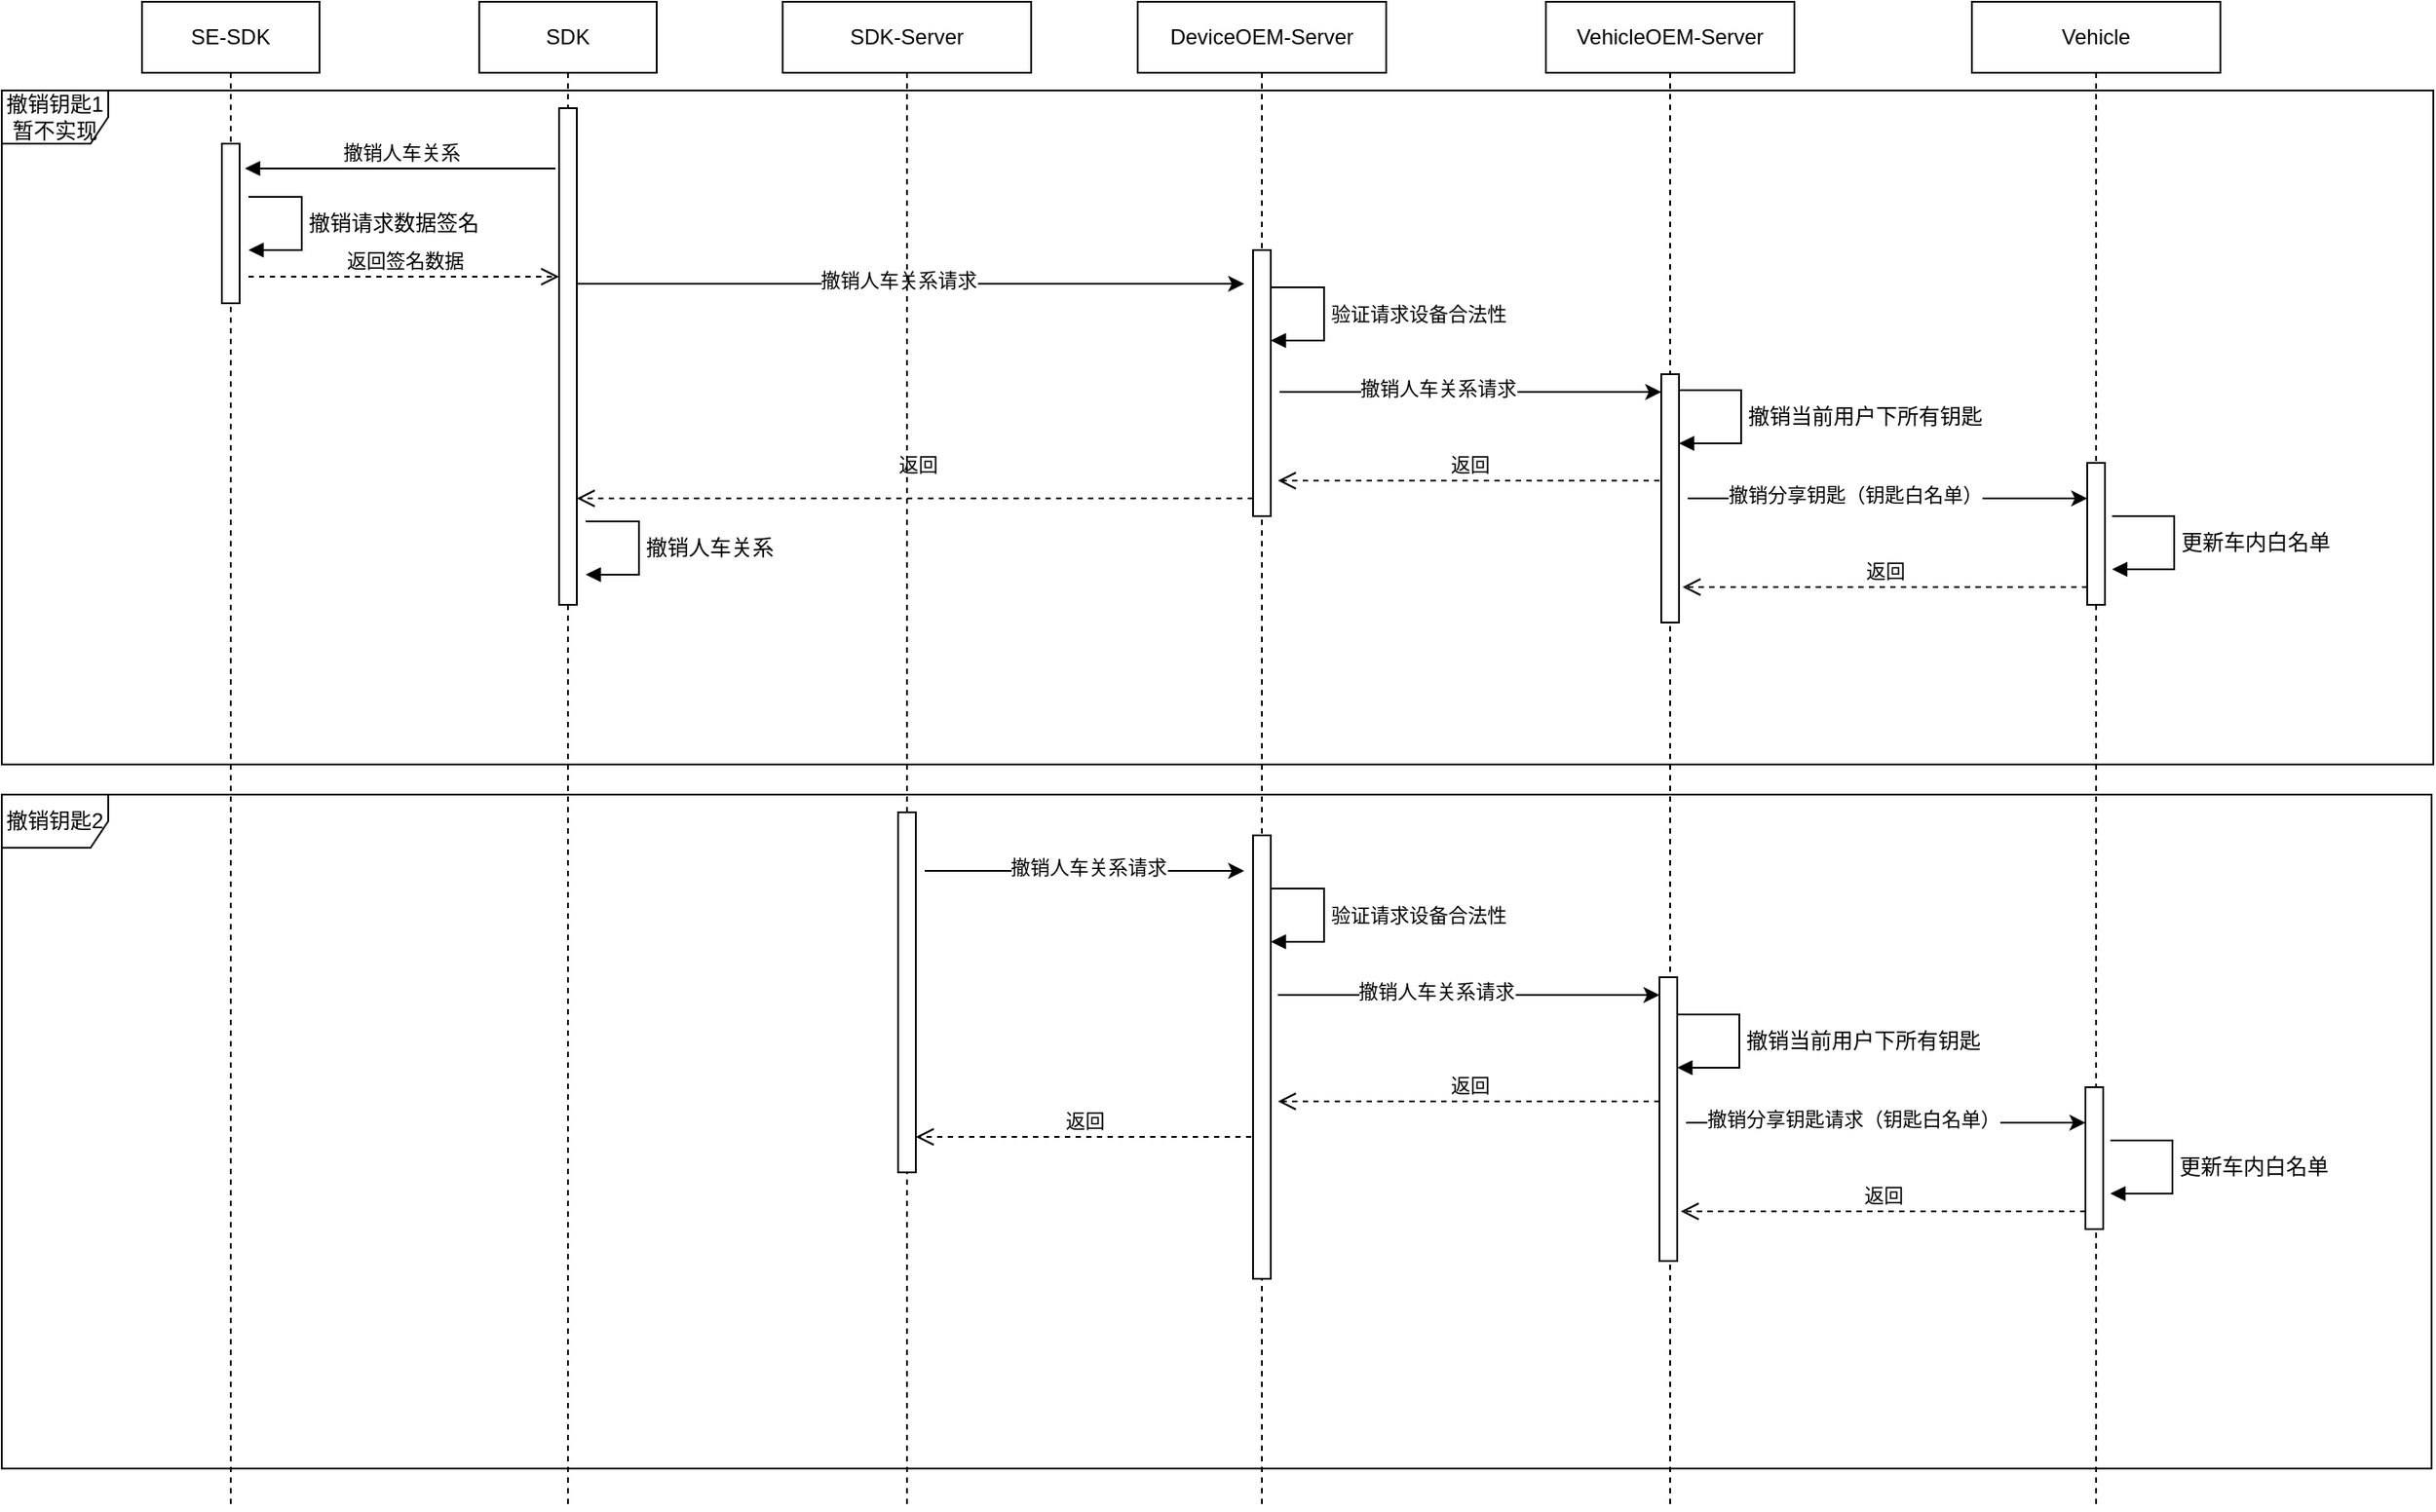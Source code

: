 <mxfile version="24.7.7">
  <diagram name="第 1 页" id="pRwHNNlRCIsjpIY2URZG">
    <mxGraphModel dx="2776" dy="927" grid="1" gridSize="10" guides="1" tooltips="1" connect="1" arrows="1" fold="1" page="1" pageScale="1" pageWidth="827" pageHeight="1169" math="0" shadow="0">
      <root>
        <mxCell id="0" />
        <mxCell id="1" parent="0" />
        <mxCell id="WlolENBASXnC9q6rWEca-1" value="SE-SDK" style="shape=umlLifeline;perimeter=lifelinePerimeter;whiteSpace=wrap;html=1;container=0;dropTarget=0;collapsible=0;recursiveResize=0;outlineConnect=0;portConstraint=eastwest;newEdgeStyle={&quot;edgeStyle&quot;:&quot;elbowEdgeStyle&quot;,&quot;elbow&quot;:&quot;vertical&quot;,&quot;curved&quot;:0,&quot;rounded&quot;:0};" parent="1" vertex="1">
          <mxGeometry x="-501" y="40" width="100" height="850" as="geometry" />
        </mxCell>
        <mxCell id="WlolENBASXnC9q6rWEca-2" value="" style="html=1;points=[];perimeter=orthogonalPerimeter;outlineConnect=0;targetShapes=umlLifeline;portConstraint=eastwest;newEdgeStyle={&quot;edgeStyle&quot;:&quot;elbowEdgeStyle&quot;,&quot;elbow&quot;:&quot;vertical&quot;,&quot;curved&quot;:0,&quot;rounded&quot;:0};" parent="WlolENBASXnC9q6rWEca-1" vertex="1">
          <mxGeometry x="45" y="80" width="10" height="90" as="geometry" />
        </mxCell>
        <mxCell id="WlolENBASXnC9q6rWEca-4" value="SDK" style="shape=umlLifeline;perimeter=lifelinePerimeter;whiteSpace=wrap;html=1;container=0;dropTarget=0;collapsible=0;recursiveResize=0;outlineConnect=0;portConstraint=eastwest;newEdgeStyle={&quot;edgeStyle&quot;:&quot;elbowEdgeStyle&quot;,&quot;elbow&quot;:&quot;vertical&quot;,&quot;curved&quot;:0,&quot;rounded&quot;:0};" parent="1" vertex="1">
          <mxGeometry x="-311" y="40" width="100" height="850" as="geometry" />
        </mxCell>
        <mxCell id="WlolENBASXnC9q6rWEca-5" value="" style="html=1;points=[];perimeter=orthogonalPerimeter;outlineConnect=0;targetShapes=umlLifeline;portConstraint=eastwest;newEdgeStyle={&quot;edgeStyle&quot;:&quot;elbowEdgeStyle&quot;,&quot;elbow&quot;:&quot;vertical&quot;,&quot;curved&quot;:0,&quot;rounded&quot;:0};" parent="WlolENBASXnC9q6rWEca-4" vertex="1">
          <mxGeometry x="45" y="60" width="10" height="280" as="geometry" />
        </mxCell>
        <mxCell id="WlolENBASXnC9q6rWEca-7" value="撤销人车关系" style="html=1;verticalAlign=bottom;endArrow=block;edgeStyle=elbowEdgeStyle;elbow=vertical;curved=0;rounded=0;" parent="1" edge="1">
          <mxGeometry relative="1" as="geometry">
            <mxPoint x="-268" y="134" as="sourcePoint" />
            <Array as="points" />
            <mxPoint x="-443" y="134" as="targetPoint" />
          </mxGeometry>
        </mxCell>
        <mxCell id="WlolENBASXnC9q6rWEca-9" value="返回签名数据" style="html=1;verticalAlign=bottom;endArrow=open;dashed=1;endSize=8;edgeStyle=elbowEdgeStyle;elbow=vertical;curved=0;rounded=0;" parent="1" edge="1">
          <mxGeometry relative="1" as="geometry">
            <mxPoint x="-266" y="195" as="targetPoint" />
            <Array as="points">
              <mxPoint x="-351" y="195" />
            </Array>
            <mxPoint x="-441" y="195" as="sourcePoint" />
          </mxGeometry>
        </mxCell>
        <mxCell id="WlolENBASXnC9q6rWEca-10" value="DeviceOEM-Server" style="shape=umlLifeline;perimeter=lifelinePerimeter;whiteSpace=wrap;html=1;container=0;dropTarget=0;collapsible=0;recursiveResize=0;outlineConnect=0;portConstraint=eastwest;newEdgeStyle={&quot;edgeStyle&quot;:&quot;elbowEdgeStyle&quot;,&quot;elbow&quot;:&quot;vertical&quot;,&quot;curved&quot;:0,&quot;rounded&quot;:0};" parent="1" vertex="1">
          <mxGeometry x="60" y="40" width="140" height="850" as="geometry" />
        </mxCell>
        <mxCell id="WlolENBASXnC9q6rWEca-11" value="" style="html=1;points=[];perimeter=orthogonalPerimeter;outlineConnect=0;targetShapes=umlLifeline;portConstraint=eastwest;newEdgeStyle={&quot;edgeStyle&quot;:&quot;elbowEdgeStyle&quot;,&quot;elbow&quot;:&quot;vertical&quot;,&quot;curved&quot;:0,&quot;rounded&quot;:0};" parent="WlolENBASXnC9q6rWEca-10" vertex="1">
          <mxGeometry x="65" y="140" width="10" height="150" as="geometry" />
        </mxCell>
        <mxCell id="WlolENBASXnC9q6rWEca-17" value="VehicleOEM-Server" style="shape=umlLifeline;perimeter=lifelinePerimeter;whiteSpace=wrap;html=1;container=0;dropTarget=0;collapsible=0;recursiveResize=0;outlineConnect=0;portConstraint=eastwest;newEdgeStyle={&quot;edgeStyle&quot;:&quot;elbowEdgeStyle&quot;,&quot;elbow&quot;:&quot;vertical&quot;,&quot;curved&quot;:0,&quot;rounded&quot;:0};" parent="1" vertex="1">
          <mxGeometry x="290" y="40" width="140" height="850" as="geometry" />
        </mxCell>
        <mxCell id="WlolENBASXnC9q6rWEca-43" value="" style="html=1;points=[];perimeter=orthogonalPerimeter;outlineConnect=0;targetShapes=umlLifeline;portConstraint=eastwest;newEdgeStyle={&quot;edgeStyle&quot;:&quot;elbowEdgeStyle&quot;,&quot;elbow&quot;:&quot;vertical&quot;,&quot;curved&quot;:0,&quot;rounded&quot;:0};" parent="WlolENBASXnC9q6rWEca-17" vertex="1">
          <mxGeometry x="65" y="210" width="10" height="140" as="geometry" />
        </mxCell>
        <mxCell id="WlolENBASXnC9q6rWEca-44" value="撤销当前用户下所有钥匙" style="html=1;align=left;spacingLeft=2;endArrow=block;rounded=0;edgeStyle=orthogonalEdgeStyle;curved=0;rounded=0;fontFamily=Helvetica;fontSize=12;fontColor=default;" parent="WlolENBASXnC9q6rWEca-17" edge="1">
          <mxGeometry relative="1" as="geometry">
            <mxPoint x="75" y="219" as="sourcePoint" />
            <Array as="points">
              <mxPoint x="110" y="219" />
              <mxPoint x="110" y="249" />
            </Array>
            <mxPoint x="75" y="249" as="targetPoint" />
          </mxGeometry>
        </mxCell>
        <mxCell id="WlolENBASXnC9q6rWEca-20" value="Vehicle" style="shape=umlLifeline;perimeter=lifelinePerimeter;whiteSpace=wrap;html=1;container=0;dropTarget=0;collapsible=0;recursiveResize=0;outlineConnect=0;portConstraint=eastwest;newEdgeStyle={&quot;edgeStyle&quot;:&quot;elbowEdgeStyle&quot;,&quot;elbow&quot;:&quot;vertical&quot;,&quot;curved&quot;:0,&quot;rounded&quot;:0};" parent="1" vertex="1">
          <mxGeometry x="530" y="40" width="140" height="850" as="geometry" />
        </mxCell>
        <mxCell id="WlolENBASXnC9q6rWEca-47" value="" style="html=1;points=[];perimeter=orthogonalPerimeter;outlineConnect=0;targetShapes=umlLifeline;portConstraint=eastwest;newEdgeStyle={&quot;edgeStyle&quot;:&quot;elbowEdgeStyle&quot;,&quot;elbow&quot;:&quot;vertical&quot;,&quot;curved&quot;:0,&quot;rounded&quot;:0};" parent="WlolENBASXnC9q6rWEca-20" vertex="1">
          <mxGeometry x="65" y="260" width="10" height="80" as="geometry" />
        </mxCell>
        <mxCell id="WlolENBASXnC9q6rWEca-21" value="" style="endArrow=classic;html=1;rounded=0;" parent="1" source="WlolENBASXnC9q6rWEca-5" edge="1">
          <mxGeometry width="50" height="50" relative="1" as="geometry">
            <mxPoint x="-105" y="199" as="sourcePoint" />
            <mxPoint x="120" y="199" as="targetPoint" />
          </mxGeometry>
        </mxCell>
        <mxCell id="WlolENBASXnC9q6rWEca-22" value="撤销人车关系请求" style="edgeLabel;html=1;align=center;verticalAlign=middle;resizable=0;points=[];" parent="WlolENBASXnC9q6rWEca-21" vertex="1" connectable="0">
          <mxGeometry x="-0.17" y="2" relative="1" as="geometry">
            <mxPoint x="25" as="offset" />
          </mxGeometry>
        </mxCell>
        <mxCell id="WlolENBASXnC9q6rWEca-23" value="&lt;font style=&quot;font-size: 11px;&quot;&gt;验证请求设备合法性&lt;/font&gt;" style="html=1;align=left;spacingLeft=2;endArrow=block;rounded=0;edgeStyle=orthogonalEdgeStyle;curved=0;rounded=0;fontFamily=Helvetica;fontSize=12;fontColor=default;" parent="1" edge="1">
          <mxGeometry relative="1" as="geometry">
            <mxPoint x="135" y="201" as="sourcePoint" />
            <Array as="points">
              <mxPoint x="165" y="201" />
              <mxPoint x="165" y="231" />
            </Array>
            <mxPoint x="135" y="231" as="targetPoint" />
          </mxGeometry>
        </mxCell>
        <mxCell id="WlolENBASXnC9q6rWEca-24" value="撤销人车关系" style="html=1;align=left;spacingLeft=2;endArrow=block;rounded=0;edgeStyle=orthogonalEdgeStyle;curved=0;rounded=0;fontFamily=Helvetica;fontSize=12;fontColor=default;" parent="1" edge="1">
          <mxGeometry relative="1" as="geometry">
            <mxPoint x="-251" y="333" as="sourcePoint" />
            <Array as="points">
              <mxPoint x="-221" y="333" />
              <mxPoint x="-221" y="363" />
            </Array>
            <mxPoint x="-251" y="363" as="targetPoint" />
          </mxGeometry>
        </mxCell>
        <mxCell id="WlolENBASXnC9q6rWEca-25" value="撤销钥匙1&lt;div&gt;暂不实现&lt;/div&gt;" style="shape=umlFrame;whiteSpace=wrap;html=1;pointerEvents=0;sketch=0;strokeColor=default;align=center;verticalAlign=middle;fontFamily=Helvetica;fontSize=12;fontColor=default;fillColor=default;" parent="1" vertex="1">
          <mxGeometry x="-580" y="90" width="1370" height="380" as="geometry" />
        </mxCell>
        <mxCell id="WlolENBASXnC9q6rWEca-26" value="撤销请求数据签名" style="html=1;align=left;spacingLeft=2;endArrow=block;rounded=0;edgeStyle=orthogonalEdgeStyle;curved=0;rounded=0;fontFamily=Helvetica;fontSize=12;fontColor=default;" parent="1" edge="1">
          <mxGeometry relative="1" as="geometry">
            <mxPoint x="-441" y="150" as="sourcePoint" />
            <Array as="points">
              <mxPoint x="-411" y="150" />
              <mxPoint x="-411" y="180" />
            </Array>
            <mxPoint x="-441" y="180" as="targetPoint" />
          </mxGeometry>
        </mxCell>
        <mxCell id="WlolENBASXnC9q6rWEca-41" value="" style="endArrow=classic;html=1;rounded=0;" parent="1" edge="1">
          <mxGeometry width="50" height="50" relative="1" as="geometry">
            <mxPoint x="140" y="260" as="sourcePoint" />
            <mxPoint x="355" y="260" as="targetPoint" />
          </mxGeometry>
        </mxCell>
        <mxCell id="WlolENBASXnC9q6rWEca-42" value="撤销人车关系请求" style="edgeLabel;html=1;align=center;verticalAlign=middle;resizable=0;points=[];" parent="WlolENBASXnC9q6rWEca-41" vertex="1" connectable="0">
          <mxGeometry x="-0.17" y="2" relative="1" as="geometry">
            <mxPoint as="offset" />
          </mxGeometry>
        </mxCell>
        <mxCell id="WlolENBASXnC9q6rWEca-45" value="" style="endArrow=classic;html=1;rounded=0;" parent="1" edge="1">
          <mxGeometry width="50" height="50" relative="1" as="geometry">
            <mxPoint x="370" y="320" as="sourcePoint" />
            <mxPoint x="595" y="320" as="targetPoint" />
          </mxGeometry>
        </mxCell>
        <mxCell id="WlolENBASXnC9q6rWEca-46" value="撤销分享钥匙（钥匙白名单）" style="edgeLabel;html=1;align=center;verticalAlign=middle;resizable=0;points=[];" parent="WlolENBASXnC9q6rWEca-45" vertex="1" connectable="0">
          <mxGeometry x="-0.17" y="2" relative="1" as="geometry">
            <mxPoint as="offset" />
          </mxGeometry>
        </mxCell>
        <mxCell id="WlolENBASXnC9q6rWEca-48" value="更新车内白名单" style="html=1;align=left;spacingLeft=2;endArrow=block;rounded=0;edgeStyle=orthogonalEdgeStyle;curved=0;rounded=0;fontFamily=Helvetica;fontSize=12;fontColor=default;" parent="1" edge="1">
          <mxGeometry relative="1" as="geometry">
            <mxPoint x="609" y="330" as="sourcePoint" />
            <Array as="points">
              <mxPoint x="644" y="330" />
              <mxPoint x="644" y="360" />
            </Array>
            <mxPoint x="609" y="360" as="targetPoint" />
          </mxGeometry>
        </mxCell>
        <mxCell id="WlolENBASXnC9q6rWEca-49" value="返回" style="html=1;verticalAlign=bottom;endArrow=open;dashed=1;endSize=8;edgeStyle=elbowEdgeStyle;elbow=vertical;curved=0;rounded=0;" parent="1" edge="1">
          <mxGeometry relative="1" as="geometry">
            <mxPoint x="367" y="370" as="targetPoint" />
            <Array as="points" />
            <mxPoint x="595" y="370" as="sourcePoint" />
          </mxGeometry>
        </mxCell>
        <mxCell id="WlolENBASXnC9q6rWEca-50" value="返回" style="html=1;verticalAlign=bottom;endArrow=open;dashed=1;endSize=8;edgeStyle=elbowEdgeStyle;elbow=vertical;curved=0;rounded=0;" parent="1" edge="1">
          <mxGeometry relative="1" as="geometry">
            <mxPoint x="139" y="310" as="targetPoint" />
            <Array as="points" />
            <mxPoint x="354" y="310" as="sourcePoint" />
          </mxGeometry>
        </mxCell>
        <mxCell id="WlolENBASXnC9q6rWEca-51" value="返回" style="html=1;verticalAlign=bottom;endArrow=open;dashed=1;endSize=8;edgeStyle=elbowEdgeStyle;elbow=vertical;curved=0;rounded=0;" parent="1" edge="1">
          <mxGeometry y="-10" relative="1" as="geometry">
            <mxPoint x="-256" y="320" as="targetPoint" />
            <Array as="points" />
            <mxPoint x="125" y="320" as="sourcePoint" />
            <mxPoint x="1" as="offset" />
          </mxGeometry>
        </mxCell>
        <mxCell id="WlolENBASXnC9q6rWEca-56" value="" style="html=1;points=[];perimeter=orthogonalPerimeter;outlineConnect=0;targetShapes=umlLifeline;portConstraint=eastwest;newEdgeStyle={&quot;edgeStyle&quot;:&quot;elbowEdgeStyle&quot;,&quot;elbow&quot;:&quot;vertical&quot;,&quot;curved&quot;:0,&quot;rounded&quot;:0};" parent="1" vertex="1">
          <mxGeometry x="125" y="510" width="10" height="250" as="geometry" />
        </mxCell>
        <mxCell id="WlolENBASXnC9q6rWEca-57" value="" style="html=1;points=[];perimeter=orthogonalPerimeter;outlineConnect=0;targetShapes=umlLifeline;portConstraint=eastwest;newEdgeStyle={&quot;edgeStyle&quot;:&quot;elbowEdgeStyle&quot;,&quot;elbow&quot;:&quot;vertical&quot;,&quot;curved&quot;:0,&quot;rounded&quot;:0};" parent="1" vertex="1">
          <mxGeometry x="354" y="590" width="10" height="160" as="geometry" />
        </mxCell>
        <mxCell id="WlolENBASXnC9q6rWEca-58" value="撤销当前用户下所有钥匙" style="html=1;align=left;spacingLeft=2;endArrow=block;rounded=0;edgeStyle=orthogonalEdgeStyle;curved=0;rounded=0;fontFamily=Helvetica;fontSize=12;fontColor=default;" parent="1" edge="1">
          <mxGeometry relative="1" as="geometry">
            <mxPoint x="364" y="611" as="sourcePoint" />
            <Array as="points">
              <mxPoint x="399" y="611" />
              <mxPoint x="399" y="641" />
            </Array>
            <mxPoint x="364" y="641" as="targetPoint" />
          </mxGeometry>
        </mxCell>
        <mxCell id="WlolENBASXnC9q6rWEca-59" value="" style="html=1;points=[];perimeter=orthogonalPerimeter;outlineConnect=0;targetShapes=umlLifeline;portConstraint=eastwest;newEdgeStyle={&quot;edgeStyle&quot;:&quot;elbowEdgeStyle&quot;,&quot;elbow&quot;:&quot;vertical&quot;,&quot;curved&quot;:0,&quot;rounded&quot;:0};" parent="1" vertex="1">
          <mxGeometry x="594" y="652" width="10" height="80" as="geometry" />
        </mxCell>
        <mxCell id="WlolENBASXnC9q6rWEca-60" value="" style="endArrow=classic;html=1;rounded=0;" parent="1" edge="1">
          <mxGeometry width="50" height="50" relative="1" as="geometry">
            <mxPoint x="-60" y="530" as="sourcePoint" />
            <mxPoint x="120" y="530" as="targetPoint" />
          </mxGeometry>
        </mxCell>
        <mxCell id="WlolENBASXnC9q6rWEca-61" value="撤销人车关系请求" style="edgeLabel;html=1;align=center;verticalAlign=middle;resizable=0;points=[];" parent="WlolENBASXnC9q6rWEca-60" vertex="1" connectable="0">
          <mxGeometry x="-0.17" y="2" relative="1" as="geometry">
            <mxPoint x="17" as="offset" />
          </mxGeometry>
        </mxCell>
        <mxCell id="WlolENBASXnC9q6rWEca-62" value="&lt;font style=&quot;font-size: 11px;&quot;&gt;验证请求设备合法性&lt;/font&gt;" style="html=1;align=left;spacingLeft=2;endArrow=block;rounded=0;edgeStyle=orthogonalEdgeStyle;curved=0;rounded=0;fontFamily=Helvetica;fontSize=12;fontColor=default;" parent="1" edge="1">
          <mxGeometry relative="1" as="geometry">
            <mxPoint x="135" y="540" as="sourcePoint" />
            <Array as="points">
              <mxPoint x="165" y="540" />
              <mxPoint x="165" y="570" />
            </Array>
            <mxPoint x="135" y="570" as="targetPoint" />
          </mxGeometry>
        </mxCell>
        <mxCell id="WlolENBASXnC9q6rWEca-64" value="撤销钥匙2" style="shape=umlFrame;whiteSpace=wrap;html=1;pointerEvents=0;sketch=0;strokeColor=default;align=center;verticalAlign=middle;fontFamily=Helvetica;fontSize=12;fontColor=default;fillColor=default;" parent="1" vertex="1">
          <mxGeometry x="-580" y="487" width="1369" height="380" as="geometry" />
        </mxCell>
        <mxCell id="WlolENBASXnC9q6rWEca-66" value="" style="endArrow=classic;html=1;rounded=0;" parent="1" edge="1">
          <mxGeometry width="50" height="50" relative="1" as="geometry">
            <mxPoint x="139" y="600" as="sourcePoint" />
            <mxPoint x="354" y="600" as="targetPoint" />
          </mxGeometry>
        </mxCell>
        <mxCell id="WlolENBASXnC9q6rWEca-67" value="撤销人车关系请求" style="edgeLabel;html=1;align=center;verticalAlign=middle;resizable=0;points=[];" parent="WlolENBASXnC9q6rWEca-66" vertex="1" connectable="0">
          <mxGeometry x="-0.17" y="2" relative="1" as="geometry">
            <mxPoint as="offset" />
          </mxGeometry>
        </mxCell>
        <mxCell id="WlolENBASXnC9q6rWEca-68" value="" style="endArrow=classic;html=1;rounded=0;" parent="1" edge="1">
          <mxGeometry width="50" height="50" relative="1" as="geometry">
            <mxPoint x="369" y="672" as="sourcePoint" />
            <mxPoint x="594" y="672" as="targetPoint" />
          </mxGeometry>
        </mxCell>
        <mxCell id="WlolENBASXnC9q6rWEca-69" value="撤销分享钥匙请求（钥匙白名单）" style="edgeLabel;html=1;align=center;verticalAlign=middle;resizable=0;points=[];" parent="WlolENBASXnC9q6rWEca-68" vertex="1" connectable="0">
          <mxGeometry x="-0.17" y="2" relative="1" as="geometry">
            <mxPoint as="offset" />
          </mxGeometry>
        </mxCell>
        <mxCell id="WlolENBASXnC9q6rWEca-70" value="更新车内白名单" style="html=1;align=left;spacingLeft=2;endArrow=block;rounded=0;edgeStyle=orthogonalEdgeStyle;curved=0;rounded=0;fontFamily=Helvetica;fontSize=12;fontColor=default;" parent="1" edge="1">
          <mxGeometry relative="1" as="geometry">
            <mxPoint x="608" y="682" as="sourcePoint" />
            <Array as="points">
              <mxPoint x="643" y="682" />
              <mxPoint x="643" y="712" />
            </Array>
            <mxPoint x="608" y="712" as="targetPoint" />
          </mxGeometry>
        </mxCell>
        <mxCell id="WlolENBASXnC9q6rWEca-71" value="返回" style="html=1;verticalAlign=bottom;endArrow=open;dashed=1;endSize=8;edgeStyle=elbowEdgeStyle;elbow=vertical;curved=0;rounded=0;" parent="1" edge="1">
          <mxGeometry relative="1" as="geometry">
            <mxPoint x="366" y="722" as="targetPoint" />
            <Array as="points" />
            <mxPoint x="594" y="722" as="sourcePoint" />
          </mxGeometry>
        </mxCell>
        <mxCell id="WlolENBASXnC9q6rWEca-72" value="返回" style="html=1;verticalAlign=bottom;endArrow=open;dashed=1;endSize=8;edgeStyle=elbowEdgeStyle;elbow=vertical;curved=0;rounded=0;" parent="1" edge="1">
          <mxGeometry relative="1" as="geometry">
            <mxPoint x="139" y="660" as="targetPoint" />
            <Array as="points" />
            <mxPoint x="354" y="660" as="sourcePoint" />
          </mxGeometry>
        </mxCell>
        <mxCell id="WlolENBASXnC9q6rWEca-73" value="返回" style="html=1;verticalAlign=bottom;endArrow=open;dashed=1;endSize=8;edgeStyle=elbowEdgeStyle;elbow=vertical;curved=0;rounded=0;" parent="1" edge="1">
          <mxGeometry relative="1" as="geometry">
            <mxPoint x="-65" y="680" as="targetPoint" />
            <Array as="points" />
            <mxPoint x="124" y="680" as="sourcePoint" />
          </mxGeometry>
        </mxCell>
        <mxCell id="WlolENBASXnC9q6rWEca-74" value="SDK-Server" style="shape=umlLifeline;perimeter=lifelinePerimeter;whiteSpace=wrap;html=1;container=0;dropTarget=0;collapsible=0;recursiveResize=0;outlineConnect=0;portConstraint=eastwest;newEdgeStyle={&quot;edgeStyle&quot;:&quot;elbowEdgeStyle&quot;,&quot;elbow&quot;:&quot;vertical&quot;,&quot;curved&quot;:0,&quot;rounded&quot;:0};" parent="1" vertex="1">
          <mxGeometry x="-140" y="40" width="140" height="850" as="geometry" />
        </mxCell>
        <mxCell id="WlolENBASXnC9q6rWEca-75" value="" style="html=1;points=[];perimeter=orthogonalPerimeter;outlineConnect=0;targetShapes=umlLifeline;portConstraint=eastwest;newEdgeStyle={&quot;edgeStyle&quot;:&quot;elbowEdgeStyle&quot;,&quot;elbow&quot;:&quot;vertical&quot;,&quot;curved&quot;:0,&quot;rounded&quot;:0};" parent="WlolENBASXnC9q6rWEca-74" vertex="1">
          <mxGeometry x="65" y="457" width="10" height="203" as="geometry" />
        </mxCell>
      </root>
    </mxGraphModel>
  </diagram>
</mxfile>
